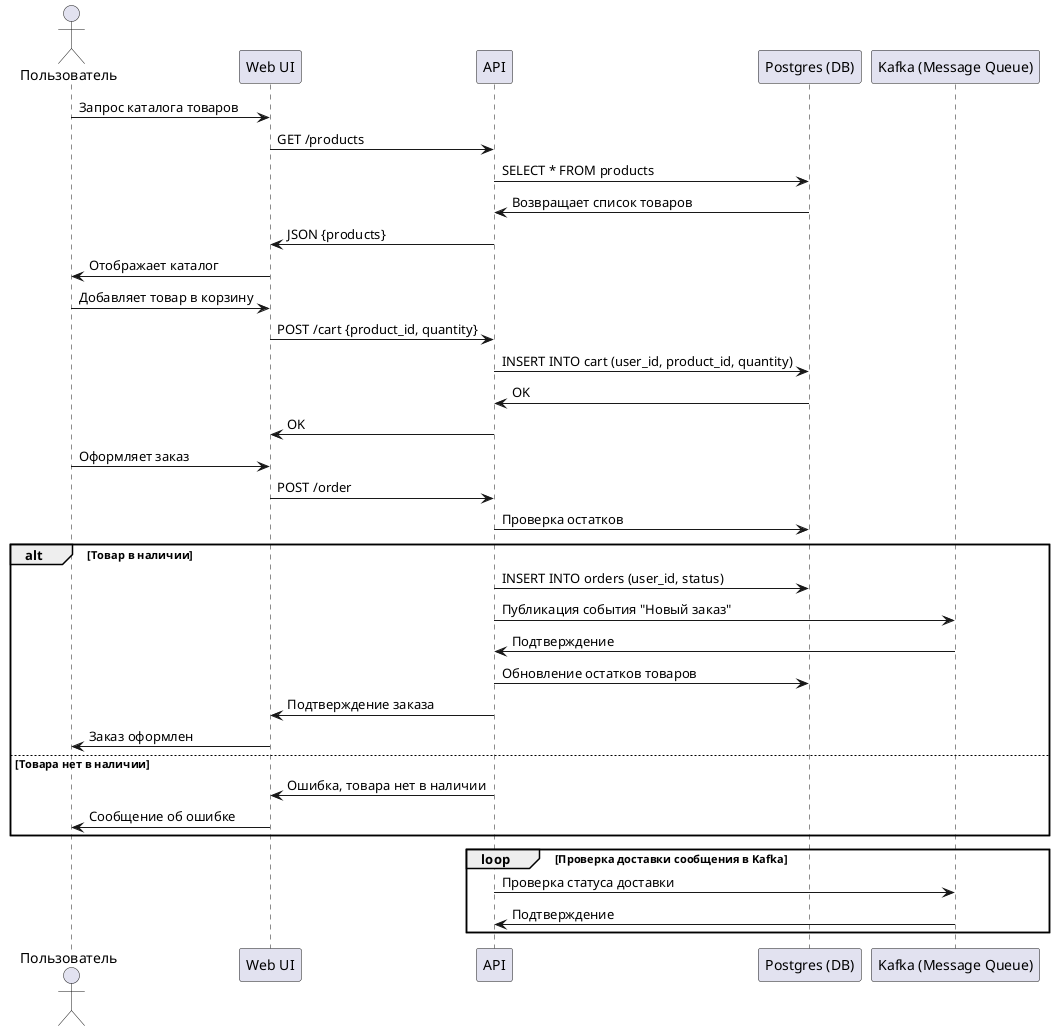 @startuml


actor "Пользователь"
participant "Web UI" as WebUI
participant "API" as Backend
participant "Postgres (DB)" as DB
participant "Kafka (Message Queue)" as Kafka

Пользователь -> WebUI: Запрос каталога товаров
WebUI -> Backend: GET /products
Backend -> DB: SELECT * FROM products
DB -> Backend: Возвращает список товаров
Backend -> WebUI: JSON {products}
WebUI -> Пользователь: Отображает каталог

Пользователь -> WebUI: Добавляет товар в корзину
WebUI -> Backend: POST /cart {product_id, quantity}
Backend -> DB: INSERT INTO cart (user_id, product_id, quantity)
DB -> Backend: OK
Backend -> WebUI: OK

Пользователь -> WebUI: Оформляет заказ
WebUI -> Backend: POST /order
Backend -> DB: Проверка остатков
alt Товар в наличии
  Backend -> DB: INSERT INTO orders (user_id, status)
  Backend -> Kafka: Публикация события "Новый заказ"
  Kafka -> Backend: Подтверждение
  Backend -> DB: Обновление остатков товаров
  Backend -> WebUI: Подтверждение заказа
  WebUI -> Пользователь: Заказ оформлен
else Товара нет в наличии
  Backend -> WebUI: Ошибка, товара нет в наличии
  WebUI -> Пользователь: Сообщение об ошибке
end

loop Проверка доставки сообщения в Kafka
  Backend -> Kafka: Проверка статуса доставки
  Kafka -> Backend: Подтверждение
end

@enduml

